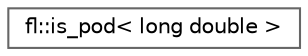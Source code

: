 digraph "Graphical Class Hierarchy"
{
 // LATEX_PDF_SIZE
  bgcolor="transparent";
  edge [fontname=Helvetica,fontsize=10,labelfontname=Helvetica,labelfontsize=10];
  node [fontname=Helvetica,fontsize=10,shape=box,height=0.2,width=0.4];
  rankdir="LR";
  Node0 [id="Node000000",label="fl::is_pod\< long double \>",height=0.2,width=0.4,color="grey40", fillcolor="white", style="filled",URL="$df/d9c/structfl_1_1is__pod_3_01long_01double_01_4.html",tooltip=" "];
}
